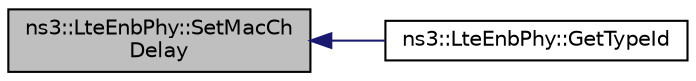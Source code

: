digraph "ns3::LteEnbPhy::SetMacChDelay"
{
  edge [fontname="Helvetica",fontsize="10",labelfontname="Helvetica",labelfontsize="10"];
  node [fontname="Helvetica",fontsize="10",shape=record];
  rankdir="LR";
  Node1 [label="ns3::LteEnbPhy::SetMacCh\lDelay",height=0.2,width=0.4,color="black", fillcolor="grey75", style="filled", fontcolor="black"];
  Node1 -> Node2 [dir="back",color="midnightblue",fontsize="10",style="solid"];
  Node2 [label="ns3::LteEnbPhy::GetTypeId",height=0.2,width=0.4,color="black", fillcolor="white", style="filled",URL="$d3/d51/classns3_1_1LteEnbPhy.html#ac00094d655f02e4d2eed10491f2b8bf5"];
}
